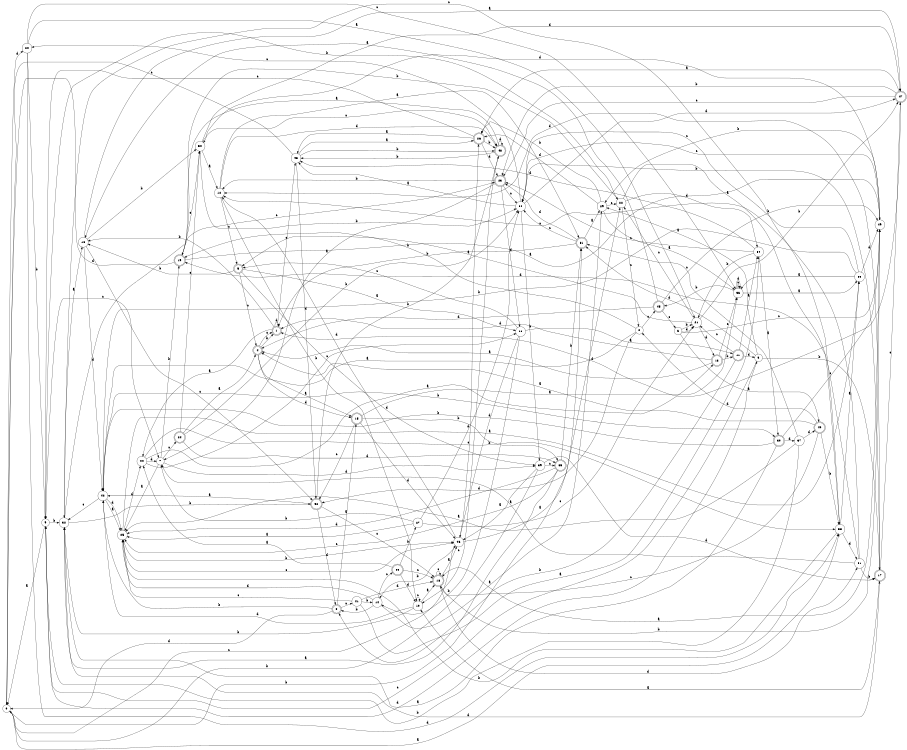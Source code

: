 digraph n44_5 {
__start0 [label="" shape="none"];

rankdir=LR;
size="8,5";

s0 [style="filled", color="black", fillcolor="white" shape="circle", label="0"];
s1 [style="rounded,filled", color="black", fillcolor="white" shape="doublecircle", label="1"];
s2 [style="filled", color="black", fillcolor="white" shape="circle", label="2"];
s3 [style="filled", color="black", fillcolor="white" shape="circle", label="3"];
s4 [style="rounded,filled", color="black", fillcolor="white" shape="doublecircle", label="4"];
s5 [style="rounded,filled", color="black", fillcolor="white" shape="doublecircle", label="5"];
s6 [style="filled", color="black", fillcolor="white" shape="circle", label="6"];
s7 [style="filled", color="black", fillcolor="white" shape="circle", label="7"];
s8 [style="rounded,filled", color="black", fillcolor="white" shape="doublecircle", label="8"];
s9 [style="filled", color="black", fillcolor="white" shape="circle", label="9"];
s10 [style="filled", color="black", fillcolor="white" shape="circle", label="10"];
s11 [style="rounded,filled", color="black", fillcolor="white" shape="doublecircle", label="11"];
s12 [style="filled", color="black", fillcolor="white" shape="circle", label="12"];
s13 [style="rounded,filled", color="black", fillcolor="white" shape="doublecircle", label="13"];
s14 [style="filled", color="black", fillcolor="white" shape="circle", label="14"];
s15 [style="rounded,filled", color="black", fillcolor="white" shape="doublecircle", label="15"];
s16 [style="filled", color="black", fillcolor="white" shape="circle", label="16"];
s17 [style="rounded,filled", color="black", fillcolor="white" shape="doublecircle", label="17"];
s18 [style="rounded,filled", color="black", fillcolor="white" shape="doublecircle", label="18"];
s19 [style="rounded,filled", color="black", fillcolor="white" shape="doublecircle", label="19"];
s20 [style="filled", color="black", fillcolor="white" shape="circle", label="20"];
s21 [style="filled", color="black", fillcolor="white" shape="circle", label="21"];
s22 [style="filled", color="black", fillcolor="white" shape="circle", label="22"];
s23 [style="rounded,filled", color="black", fillcolor="white" shape="doublecircle", label="23"];
s24 [style="rounded,filled", color="black", fillcolor="white" shape="doublecircle", label="24"];
s25 [style="filled", color="black", fillcolor="white" shape="circle", label="25"];
s26 [style="rounded,filled", color="black", fillcolor="white" shape="doublecircle", label="26"];
s27 [style="filled", color="black", fillcolor="white" shape="circle", label="27"];
s28 [style="filled", color="black", fillcolor="white" shape="circle", label="28"];
s29 [style="filled", color="black", fillcolor="white" shape="circle", label="29"];
s30 [style="rounded,filled", color="black", fillcolor="white" shape="doublecircle", label="30"];
s31 [style="rounded,filled", color="black", fillcolor="white" shape="doublecircle", label="31"];
s32 [style="filled", color="black", fillcolor="white" shape="circle", label="32"];
s33 [style="rounded,filled", color="black", fillcolor="white" shape="doublecircle", label="33"];
s34 [style="filled", color="black", fillcolor="white" shape="circle", label="34"];
s35 [style="rounded,filled", color="black", fillcolor="white" shape="doublecircle", label="35"];
s36 [style="filled", color="black", fillcolor="white" shape="circle", label="36"];
s37 [style="filled", color="black", fillcolor="white" shape="circle", label="37"];
s38 [style="filled", color="black", fillcolor="white" shape="circle", label="38"];
s39 [style="filled", color="black", fillcolor="white" shape="circle", label="39"];
s40 [style="rounded,filled", color="black", fillcolor="white" shape="doublecircle", label="40"];
s41 [style="filled", color="black", fillcolor="white" shape="circle", label="41"];
s42 [style="filled", color="black", fillcolor="white" shape="circle", label="42"];
s43 [style="filled", color="black", fillcolor="white" shape="circle", label="43"];
s44 [style="filled", color="black", fillcolor="white" shape="circle", label="44"];
s45 [style="rounded,filled", color="black", fillcolor="white" shape="doublecircle", label="45"];
s46 [style="filled", color="black", fillcolor="white" shape="circle", label="46"];
s47 [style="rounded,filled", color="black", fillcolor="white" shape="doublecircle", label="47"];
s48 [style="rounded,filled", color="black", fillcolor="white" shape="doublecircle", label="48"];
s49 [style="filled", color="black", fillcolor="white" shape="circle", label="49"];
s50 [style="filled", color="black", fillcolor="white" shape="circle", label="50"];
s51 [style="filled", color="black", fillcolor="white" shape="circle", label="51"];
s52 [style="rounded,filled", color="black", fillcolor="white" shape="doublecircle", label="52"];
s53 [style="filled", color="black", fillcolor="white" shape="circle", label="53"];
s54 [style="filled", color="black", fillcolor="white" shape="circle", label="54"];
s0 -> s38 [label="a"];
s0 -> s31 [label="b"];
s0 -> s46 [label="c"];
s0 -> s20 [label="d"];
s1 -> s44 [label="a"];
s1 -> s16 [label="b"];
s1 -> s43 [label="c"];
s1 -> s1 [label="d"];
s2 -> s42 [label="a"];
s2 -> s19 [label="b"];
s2 -> s45 [label="c"];
s2 -> s52 [label="d"];
s3 -> s29 [label="a"];
s3 -> s17 [label="b"];
s3 -> s9 [label="c"];
s3 -> s31 [label="d"];
s4 -> s15 [label="a"];
s4 -> s1 [label="b"];
s4 -> s1 [label="c"];
s4 -> s15 [label="d"];
s5 -> s28 [label="a"];
s5 -> s16 [label="b"];
s5 -> s4 [label="c"];
s5 -> s39 [label="d"];
s6 -> s40 [label="a"];
s6 -> s21 [label="b"];
s6 -> s49 [label="c"];
s6 -> s21 [label="d"];
s7 -> s25 [label="a"];
s7 -> s19 [label="b"];
s7 -> s24 [label="c"];
s7 -> s39 [label="d"];
s8 -> s15 [label="a"];
s8 -> s42 [label="b"];
s8 -> s41 [label="c"];
s8 -> s0 [label="d"];
s9 -> s0 [label="a"];
s9 -> s32 [label="b"];
s9 -> s7 [label="c"];
s9 -> s3 [label="d"];
s10 -> s18 [label="a"];
s10 -> s32 [label="b"];
s10 -> s10 [label="c"];
s10 -> s42 [label="d"];
s11 -> s54 [label="a"];
s11 -> s8 [label="b"];
s11 -> s21 [label="c"];
s11 -> s3 [label="d"];
s12 -> s31 [label="a"];
s12 -> s10 [label="b"];
s12 -> s5 [label="c"];
s12 -> s48 [label="d"];
s13 -> s4 [label="a"];
s13 -> s11 [label="b"];
s13 -> s36 [label="c"];
s13 -> s1 [label="d"];
s14 -> s29 [label="a"];
s14 -> s8 [label="b"];
s14 -> s33 [label="c"];
s14 -> s25 [label="d"];
s15 -> s36 [label="a"];
s15 -> s35 [label="b"];
s15 -> s52 [label="c"];
s15 -> s46 [label="d"];
s16 -> s47 [label="a"];
s16 -> s50 [label="b"];
s16 -> s52 [label="c"];
s16 -> s42 [label="d"];
s17 -> s10 [label="a"];
s17 -> s34 [label="b"];
s17 -> s47 [label="c"];
s17 -> s12 [label="d"];
s18 -> s46 [label="a"];
s18 -> s49 [label="b"];
s18 -> s18 [label="c"];
s18 -> s51 [label="d"];
s19 -> s49 [label="a"];
s19 -> s22 [label="b"];
s19 -> s50 [label="c"];
s19 -> s0 [label="d"];
s20 -> s21 [label="a"];
s20 -> s9 [label="b"];
s20 -> s36 [label="c"];
s20 -> s38 [label="d"];
s21 -> s5 [label="a"];
s21 -> s47 [label="b"];
s21 -> s22 [label="c"];
s21 -> s13 [label="d"];
s22 -> s38 [label="a"];
s22 -> s9 [label="b"];
s22 -> s2 [label="c"];
s22 -> s54 [label="d"];
s23 -> s7 [label="a"];
s23 -> s12 [label="b"];
s23 -> s34 [label="c"];
s23 -> s28 [label="d"];
s24 -> s4 [label="a"];
s24 -> s34 [label="b"];
s24 -> s50 [label="c"];
s24 -> s35 [label="d"];
s25 -> s53 [label="a"];
s25 -> s46 [label="b"];
s25 -> s46 [label="c"];
s25 -> s44 [label="d"];
s26 -> s43 [label="a"];
s26 -> s48 [label="b"];
s26 -> s9 [label="c"];
s26 -> s23 [label="d"];
s27 -> s25 [label="a"];
s27 -> s7 [label="b"];
s27 -> s21 [label="c"];
s27 -> s34 [label="d"];
s28 -> s11 [label="a"];
s28 -> s14 [label="b"];
s28 -> s5 [label="c"];
s28 -> s46 [label="d"];
s29 -> s36 [label="a"];
s29 -> s26 [label="b"];
s29 -> s22 [label="c"];
s29 -> s26 [label="d"];
s30 -> s32 [label="a"];
s30 -> s42 [label="b"];
s30 -> s49 [label="c"];
s30 -> s37 [label="d"];
s31 -> s29 [label="a"];
s31 -> s1 [label="b"];
s31 -> s34 [label="c"];
s31 -> s23 [label="d"];
s32 -> s16 [label="a"];
s32 -> s52 [label="b"];
s32 -> s23 [label="c"];
s32 -> s17 [label="d"];
s33 -> s44 [label="a"];
s33 -> s27 [label="b"];
s33 -> s18 [label="c"];
s33 -> s10 [label="d"];
s34 -> s43 [label="a"];
s34 -> s39 [label="b"];
s34 -> s20 [label="c"];
s34 -> s47 [label="d"];
s35 -> s32 [label="a"];
s35 -> s31 [label="b"];
s35 -> s25 [label="c"];
s35 -> s25 [label="d"];
s36 -> s53 [label="a"];
s36 -> s45 [label="b"];
s36 -> s36 [label="c"];
s36 -> s36 [label="d"];
s37 -> s25 [label="a"];
s37 -> s9 [label="b"];
s37 -> s31 [label="c"];
s37 -> s40 [label="d"];
s38 -> s53 [label="a"];
s38 -> s25 [label="b"];
s38 -> s32 [label="c"];
s38 -> s51 [label="d"];
s39 -> s46 [label="a"];
s39 -> s0 [label="b"];
s39 -> s35 [label="c"];
s39 -> s17 [label="d"];
s40 -> s4 [label="a"];
s40 -> s38 [label="b"];
s40 -> s18 [label="c"];
s40 -> s2 [label="d"];
s41 -> s54 [label="a"];
s41 -> s14 [label="b"];
s41 -> s25 [label="c"];
s41 -> s18 [label="d"];
s42 -> s25 [label="a"];
s42 -> s30 [label="b"];
s42 -> s32 [label="c"];
s42 -> s25 [label="d"];
s43 -> s26 [label="a"];
s43 -> s48 [label="b"];
s43 -> s0 [label="c"];
s43 -> s52 [label="d"];
s44 -> s13 [label="a"];
s44 -> s38 [label="b"];
s44 -> s28 [label="c"];
s44 -> s7 [label="d"];
s45 -> s16 [label="a"];
s45 -> s49 [label="b"];
s45 -> s6 [label="c"];
s45 -> s4 [label="d"];
s46 -> s22 [label="a"];
s46 -> s14 [label="b"];
s46 -> s26 [label="c"];
s46 -> s12 [label="d"];
s47 -> s26 [label="a"];
s47 -> s23 [label="b"];
s47 -> s23 [label="c"];
s47 -> s1 [label="d"];
s48 -> s19 [label="a"];
s48 -> s43 [label="b"];
s48 -> s10 [label="c"];
s48 -> s48 [label="d"];
s49 -> s18 [label="a"];
s49 -> s29 [label="b"];
s49 -> s34 [label="c"];
s49 -> s50 [label="d"];
s50 -> s12 [label="a"];
s50 -> s34 [label="b"];
s50 -> s48 [label="c"];
s50 -> s47 [label="d"];
s51 -> s7 [label="a"];
s51 -> s17 [label="b"];
s51 -> s12 [label="c"];
s51 -> s19 [label="d"];
s52 -> s42 [label="a"];
s52 -> s48 [label="b"];
s52 -> s18 [label="c"];
s52 -> s8 [label="d"];
s53 -> s36 [label="a"];
s53 -> s42 [label="b"];
s53 -> s34 [label="c"];
s53 -> s49 [label="d"];
s54 -> s30 [label="a"];
s54 -> s21 [label="b"];
s54 -> s23 [label="c"];
s54 -> s43 [label="d"];

}